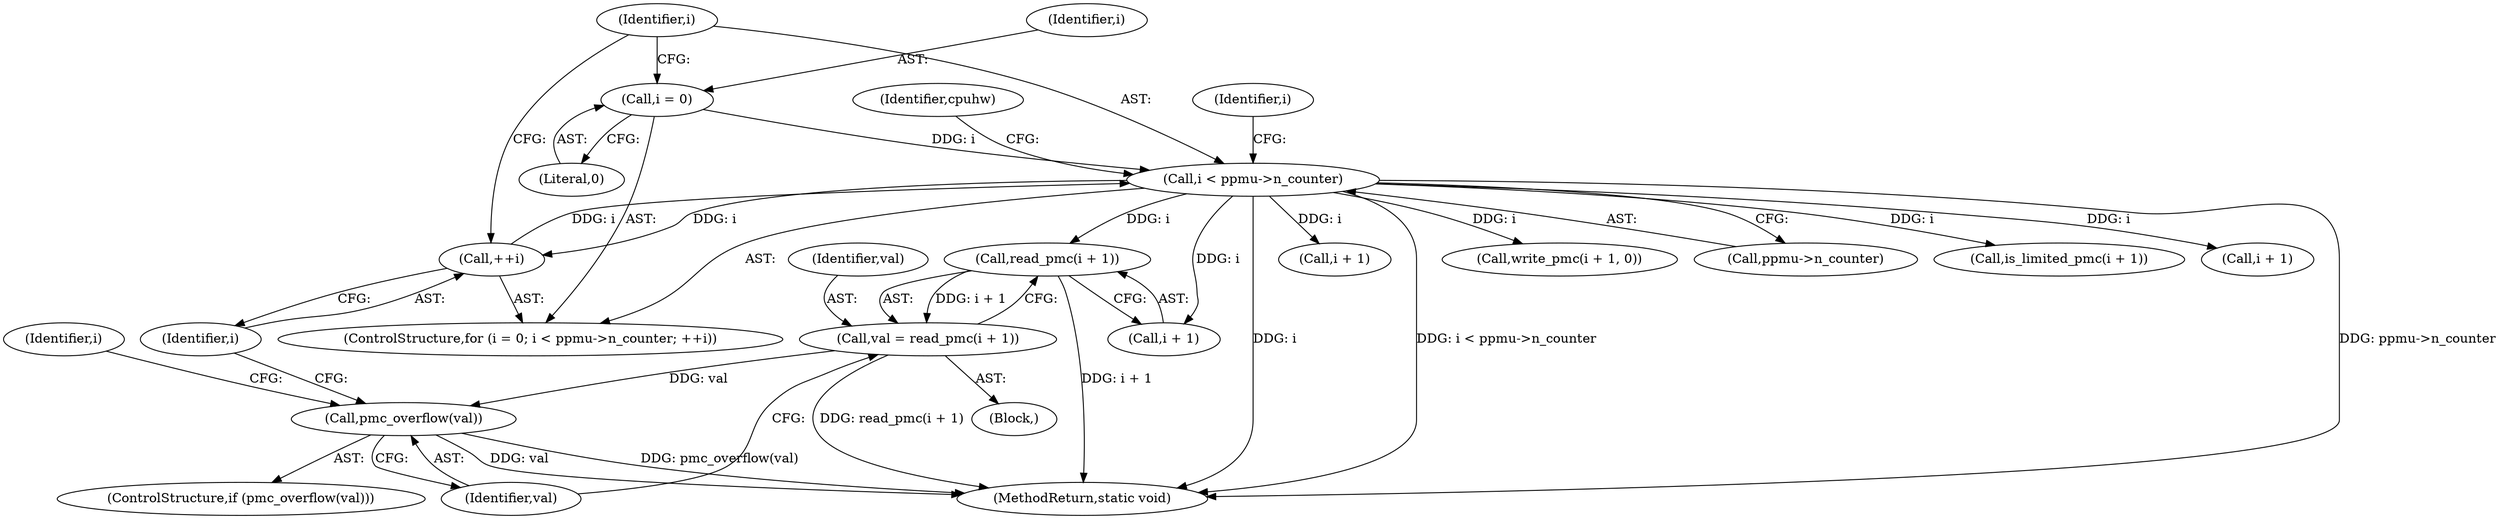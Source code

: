 digraph "0_linux_a8b0ca17b80e92faab46ee7179ba9e99ccb61233_15@API" {
"1000222" [label="(Call,read_pmc(i + 1))"];
"1000206" [label="(Call,i < ppmu->n_counter)"];
"1000211" [label="(Call,++i)"];
"1000203" [label="(Call,i = 0)"];
"1000220" [label="(Call,val = read_pmc(i + 1))"];
"1000227" [label="(Call,pmc_overflow(val))"];
"1000231" [label="(Identifier,i)"];
"1000230" [label="(Call,i + 1)"];
"1000223" [label="(Call,i + 1)"];
"1000229" [label="(Call,write_pmc(i + 1, 0))"];
"1000235" [label="(Identifier,cpuhw)"];
"1000227" [label="(Call,pmc_overflow(val))"];
"1000222" [label="(Call,read_pmc(i + 1))"];
"1000206" [label="(Call,i < ppmu->n_counter)"];
"1000207" [label="(Identifier,i)"];
"1000213" [label="(Block,)"];
"1000205" [label="(Literal,0)"];
"1000221" [label="(Identifier,val)"];
"1000208" [label="(Call,ppmu->n_counter)"];
"1000203" [label="(Call,i = 0)"];
"1000226" [label="(ControlStructure,if (pmc_overflow(val)))"];
"1000215" [label="(Call,is_limited_pmc(i + 1))"];
"1000246" [label="(MethodReturn,static void)"];
"1000212" [label="(Identifier,i)"];
"1000202" [label="(ControlStructure,for (i = 0; i < ppmu->n_counter; ++i))"];
"1000217" [label="(Identifier,i)"];
"1000216" [label="(Call,i + 1)"];
"1000220" [label="(Call,val = read_pmc(i + 1))"];
"1000204" [label="(Identifier,i)"];
"1000228" [label="(Identifier,val)"];
"1000211" [label="(Call,++i)"];
"1000222" -> "1000220"  [label="AST: "];
"1000222" -> "1000223"  [label="CFG: "];
"1000223" -> "1000222"  [label="AST: "];
"1000220" -> "1000222"  [label="CFG: "];
"1000222" -> "1000246"  [label="DDG: i + 1"];
"1000222" -> "1000220"  [label="DDG: i + 1"];
"1000206" -> "1000222"  [label="DDG: i"];
"1000206" -> "1000202"  [label="AST: "];
"1000206" -> "1000208"  [label="CFG: "];
"1000207" -> "1000206"  [label="AST: "];
"1000208" -> "1000206"  [label="AST: "];
"1000217" -> "1000206"  [label="CFG: "];
"1000235" -> "1000206"  [label="CFG: "];
"1000206" -> "1000246"  [label="DDG: i < ppmu->n_counter"];
"1000206" -> "1000246"  [label="DDG: ppmu->n_counter"];
"1000206" -> "1000246"  [label="DDG: i"];
"1000211" -> "1000206"  [label="DDG: i"];
"1000203" -> "1000206"  [label="DDG: i"];
"1000206" -> "1000211"  [label="DDG: i"];
"1000206" -> "1000215"  [label="DDG: i"];
"1000206" -> "1000216"  [label="DDG: i"];
"1000206" -> "1000223"  [label="DDG: i"];
"1000206" -> "1000229"  [label="DDG: i"];
"1000206" -> "1000230"  [label="DDG: i"];
"1000211" -> "1000202"  [label="AST: "];
"1000211" -> "1000212"  [label="CFG: "];
"1000212" -> "1000211"  [label="AST: "];
"1000207" -> "1000211"  [label="CFG: "];
"1000203" -> "1000202"  [label="AST: "];
"1000203" -> "1000205"  [label="CFG: "];
"1000204" -> "1000203"  [label="AST: "];
"1000205" -> "1000203"  [label="AST: "];
"1000207" -> "1000203"  [label="CFG: "];
"1000220" -> "1000213"  [label="AST: "];
"1000221" -> "1000220"  [label="AST: "];
"1000228" -> "1000220"  [label="CFG: "];
"1000220" -> "1000246"  [label="DDG: read_pmc(i + 1)"];
"1000220" -> "1000227"  [label="DDG: val"];
"1000227" -> "1000226"  [label="AST: "];
"1000227" -> "1000228"  [label="CFG: "];
"1000228" -> "1000227"  [label="AST: "];
"1000231" -> "1000227"  [label="CFG: "];
"1000212" -> "1000227"  [label="CFG: "];
"1000227" -> "1000246"  [label="DDG: val"];
"1000227" -> "1000246"  [label="DDG: pmc_overflow(val)"];
}

